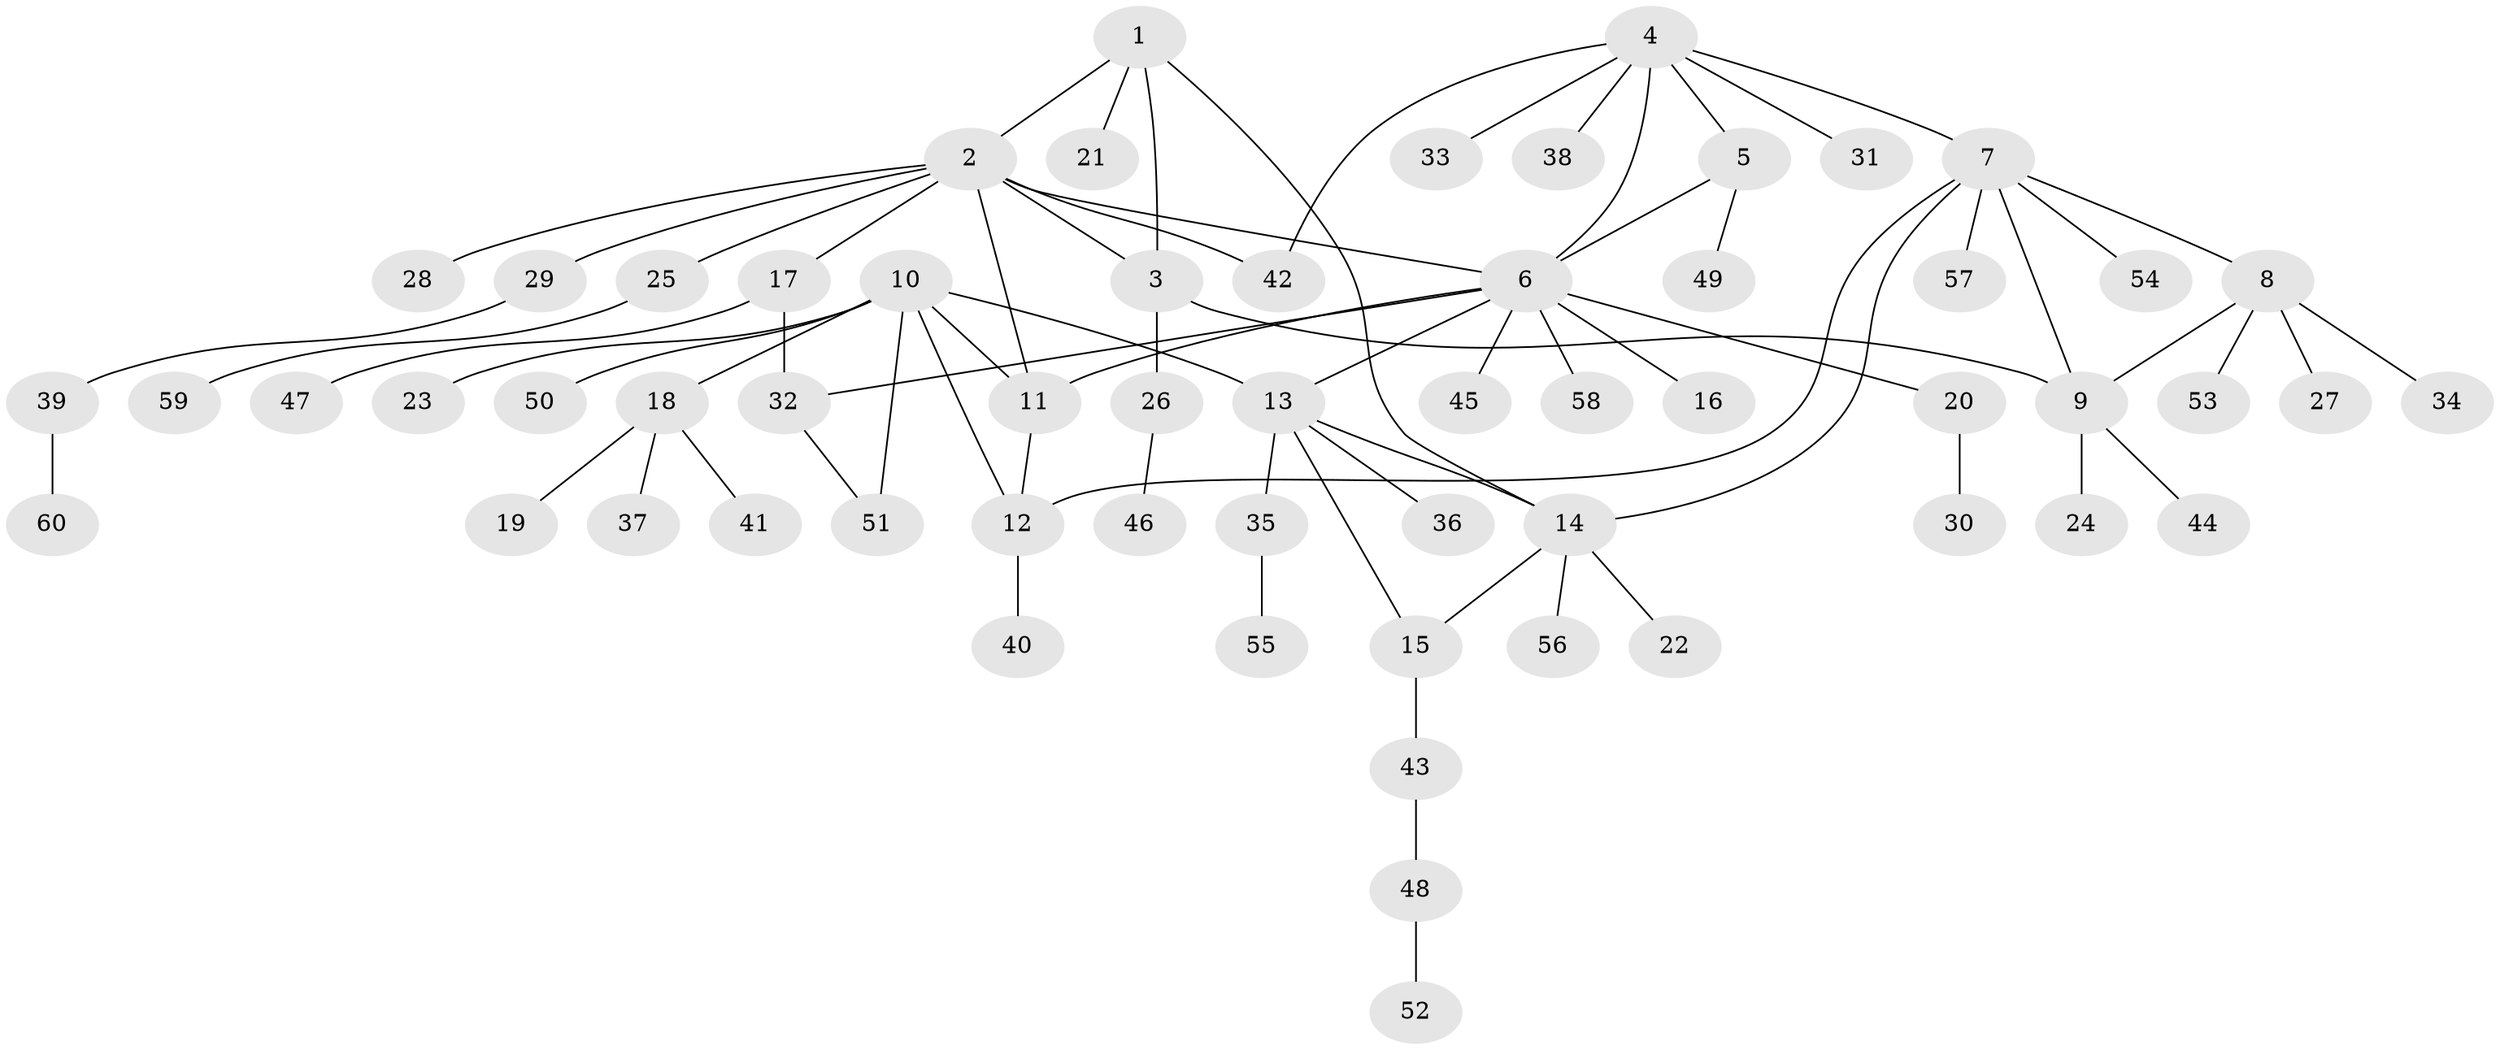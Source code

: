 // coarse degree distribution, {4: 0.13333333333333333, 7: 0.06666666666666667, 2: 0.1, 1: 0.43333333333333335, 3: 0.16666666666666666, 5: 0.06666666666666667, 6: 0.03333333333333333}
// Generated by graph-tools (version 1.1) at 2025/37/03/04/25 23:37:36]
// undirected, 60 vertices, 73 edges
graph export_dot {
  node [color=gray90,style=filled];
  1;
  2;
  3;
  4;
  5;
  6;
  7;
  8;
  9;
  10;
  11;
  12;
  13;
  14;
  15;
  16;
  17;
  18;
  19;
  20;
  21;
  22;
  23;
  24;
  25;
  26;
  27;
  28;
  29;
  30;
  31;
  32;
  33;
  34;
  35;
  36;
  37;
  38;
  39;
  40;
  41;
  42;
  43;
  44;
  45;
  46;
  47;
  48;
  49;
  50;
  51;
  52;
  53;
  54;
  55;
  56;
  57;
  58;
  59;
  60;
  1 -- 2;
  1 -- 3;
  1 -- 14;
  1 -- 21;
  2 -- 3;
  2 -- 6;
  2 -- 11;
  2 -- 17;
  2 -- 25;
  2 -- 28;
  2 -- 29;
  2 -- 42;
  3 -- 9;
  3 -- 26;
  4 -- 5;
  4 -- 6;
  4 -- 7;
  4 -- 31;
  4 -- 33;
  4 -- 38;
  4 -- 42;
  5 -- 6;
  5 -- 49;
  6 -- 11;
  6 -- 13;
  6 -- 16;
  6 -- 20;
  6 -- 32;
  6 -- 45;
  6 -- 58;
  7 -- 8;
  7 -- 9;
  7 -- 12;
  7 -- 14;
  7 -- 54;
  7 -- 57;
  8 -- 9;
  8 -- 27;
  8 -- 34;
  8 -- 53;
  9 -- 24;
  9 -- 44;
  10 -- 11;
  10 -- 12;
  10 -- 13;
  10 -- 18;
  10 -- 23;
  10 -- 50;
  10 -- 51;
  11 -- 12;
  12 -- 40;
  13 -- 14;
  13 -- 15;
  13 -- 35;
  13 -- 36;
  14 -- 15;
  14 -- 22;
  14 -- 56;
  15 -- 43;
  17 -- 32;
  17 -- 47;
  18 -- 19;
  18 -- 37;
  18 -- 41;
  20 -- 30;
  25 -- 59;
  26 -- 46;
  29 -- 39;
  32 -- 51;
  35 -- 55;
  39 -- 60;
  43 -- 48;
  48 -- 52;
}
